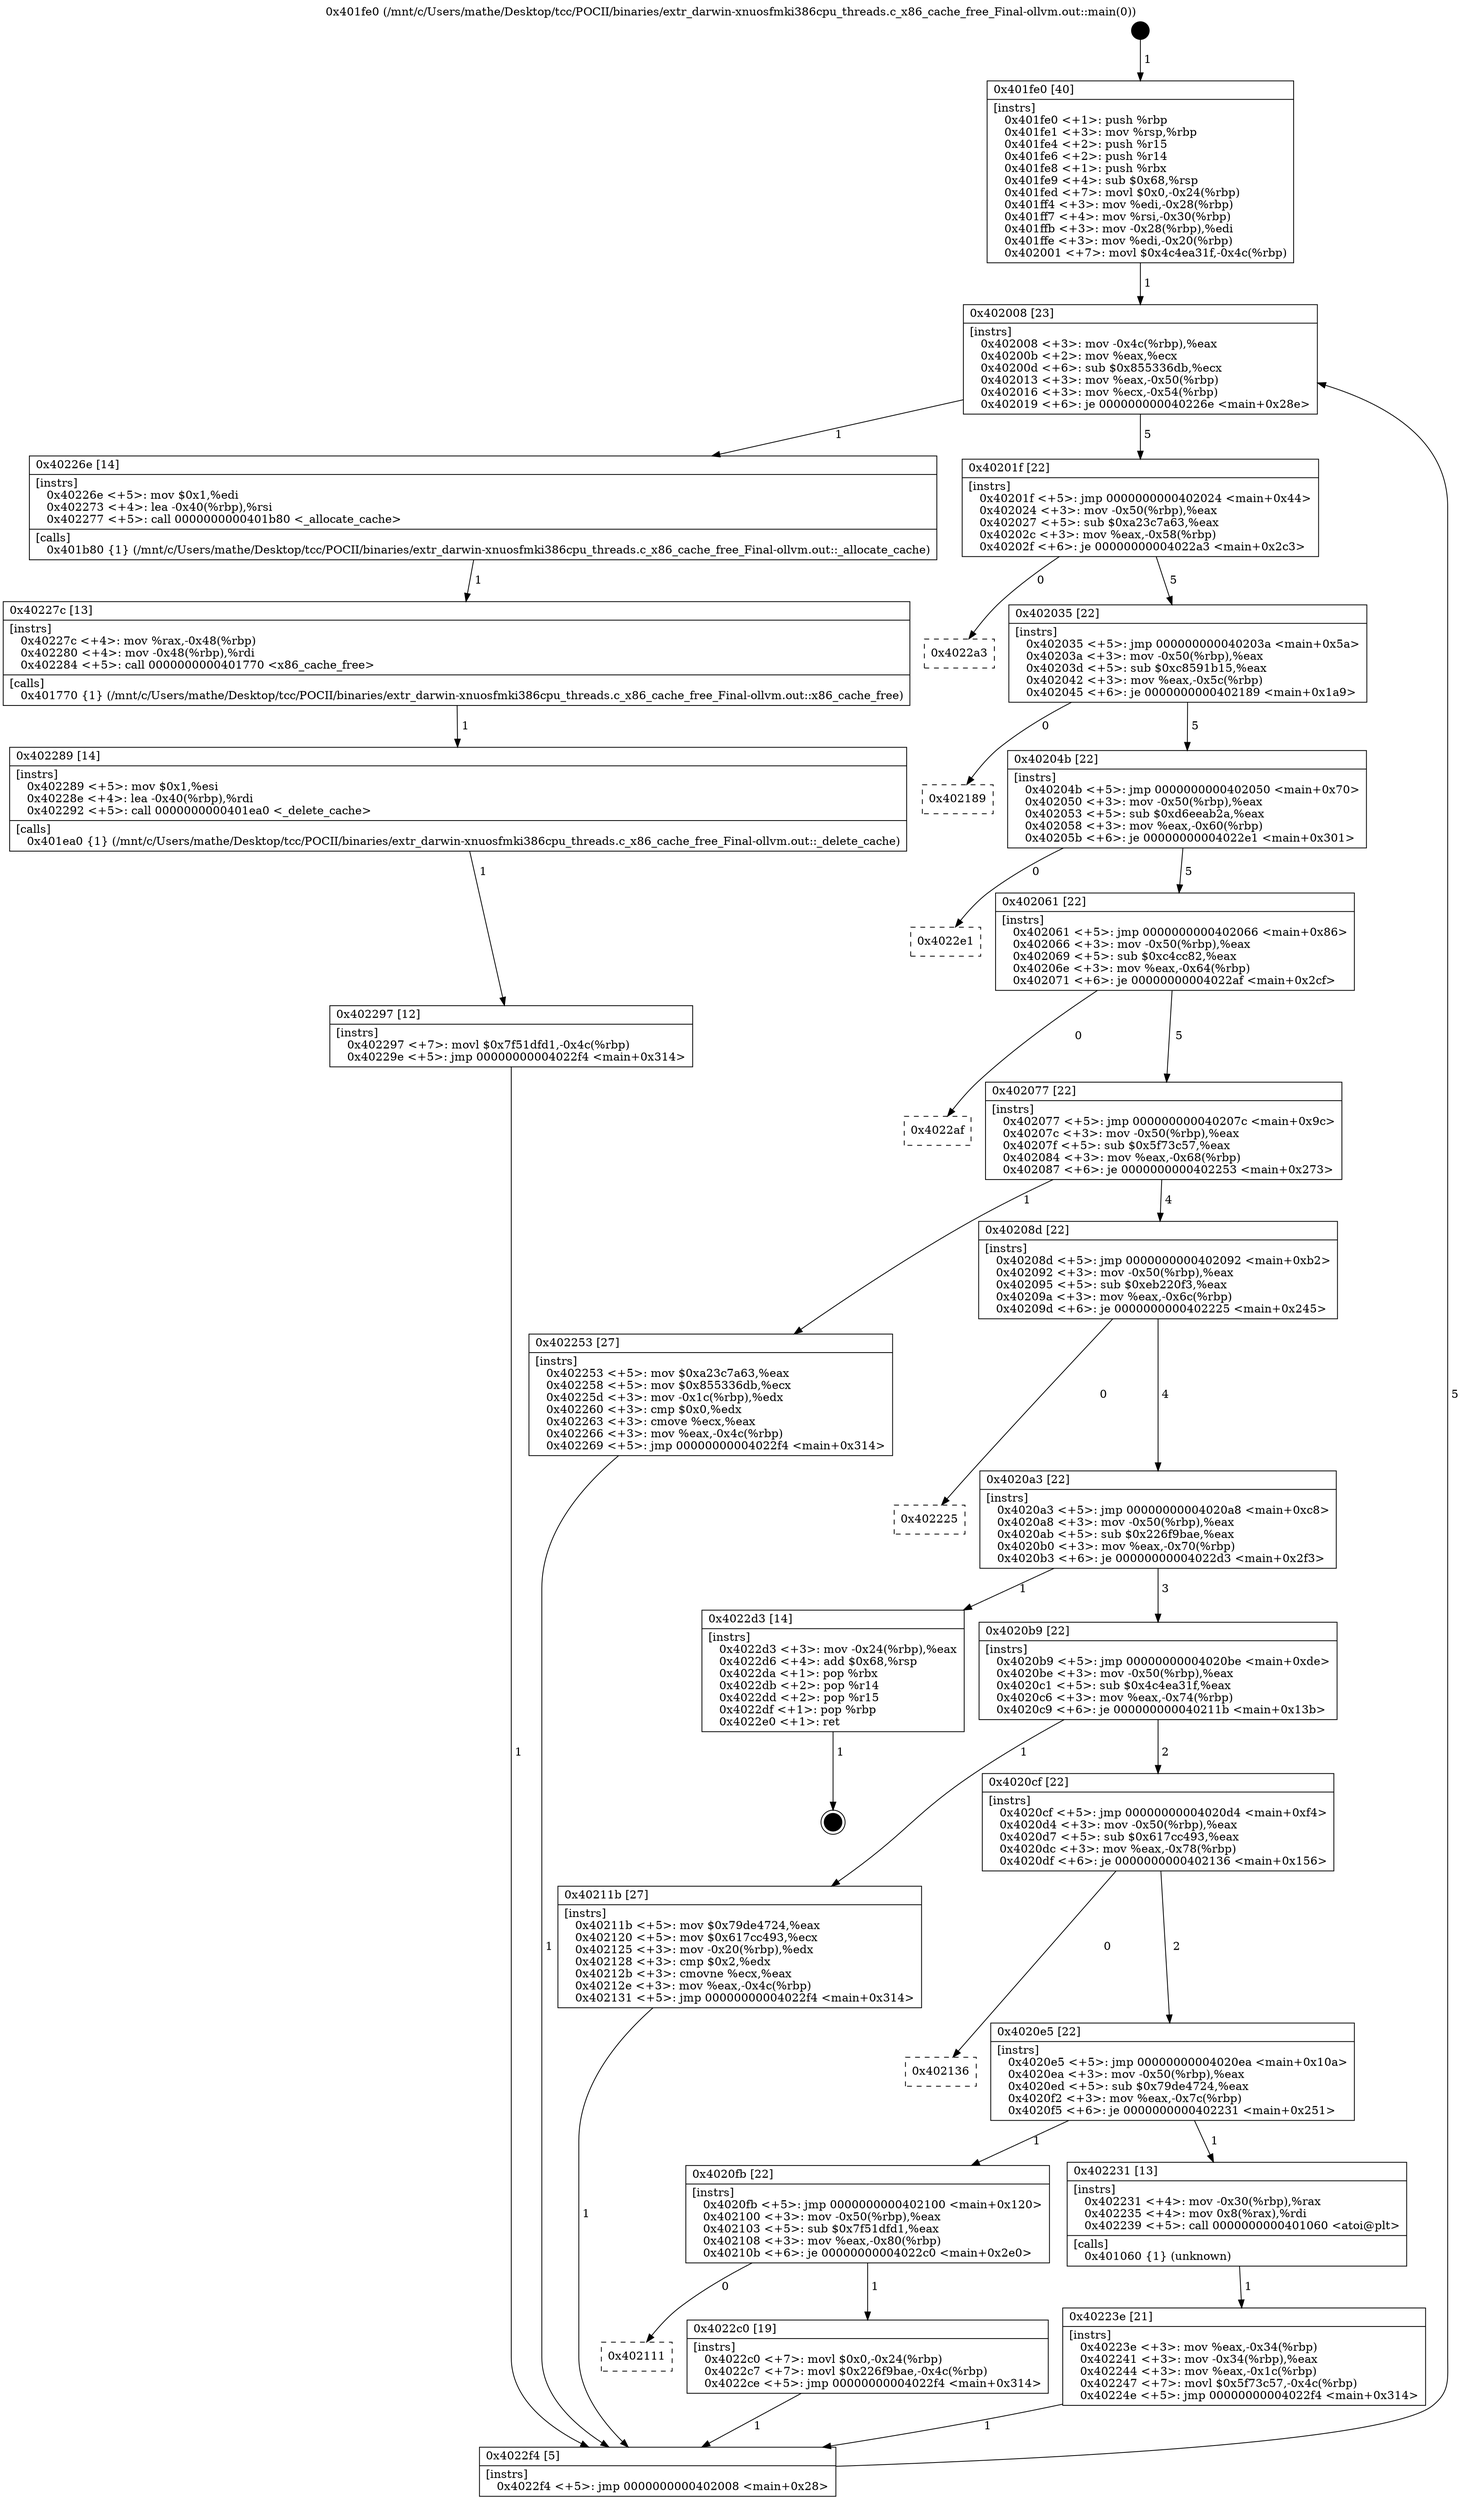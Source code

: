 digraph "0x401fe0" {
  label = "0x401fe0 (/mnt/c/Users/mathe/Desktop/tcc/POCII/binaries/extr_darwin-xnuosfmki386cpu_threads.c_x86_cache_free_Final-ollvm.out::main(0))"
  labelloc = "t"
  node[shape=record]

  Entry [label="",width=0.3,height=0.3,shape=circle,fillcolor=black,style=filled]
  "0x402008" [label="{
     0x402008 [23]\l
     | [instrs]\l
     &nbsp;&nbsp;0x402008 \<+3\>: mov -0x4c(%rbp),%eax\l
     &nbsp;&nbsp;0x40200b \<+2\>: mov %eax,%ecx\l
     &nbsp;&nbsp;0x40200d \<+6\>: sub $0x855336db,%ecx\l
     &nbsp;&nbsp;0x402013 \<+3\>: mov %eax,-0x50(%rbp)\l
     &nbsp;&nbsp;0x402016 \<+3\>: mov %ecx,-0x54(%rbp)\l
     &nbsp;&nbsp;0x402019 \<+6\>: je 000000000040226e \<main+0x28e\>\l
  }"]
  "0x40226e" [label="{
     0x40226e [14]\l
     | [instrs]\l
     &nbsp;&nbsp;0x40226e \<+5\>: mov $0x1,%edi\l
     &nbsp;&nbsp;0x402273 \<+4\>: lea -0x40(%rbp),%rsi\l
     &nbsp;&nbsp;0x402277 \<+5\>: call 0000000000401b80 \<_allocate_cache\>\l
     | [calls]\l
     &nbsp;&nbsp;0x401b80 \{1\} (/mnt/c/Users/mathe/Desktop/tcc/POCII/binaries/extr_darwin-xnuosfmki386cpu_threads.c_x86_cache_free_Final-ollvm.out::_allocate_cache)\l
  }"]
  "0x40201f" [label="{
     0x40201f [22]\l
     | [instrs]\l
     &nbsp;&nbsp;0x40201f \<+5\>: jmp 0000000000402024 \<main+0x44\>\l
     &nbsp;&nbsp;0x402024 \<+3\>: mov -0x50(%rbp),%eax\l
     &nbsp;&nbsp;0x402027 \<+5\>: sub $0xa23c7a63,%eax\l
     &nbsp;&nbsp;0x40202c \<+3\>: mov %eax,-0x58(%rbp)\l
     &nbsp;&nbsp;0x40202f \<+6\>: je 00000000004022a3 \<main+0x2c3\>\l
  }"]
  Exit [label="",width=0.3,height=0.3,shape=circle,fillcolor=black,style=filled,peripheries=2]
  "0x4022a3" [label="{
     0x4022a3\l
  }", style=dashed]
  "0x402035" [label="{
     0x402035 [22]\l
     | [instrs]\l
     &nbsp;&nbsp;0x402035 \<+5\>: jmp 000000000040203a \<main+0x5a\>\l
     &nbsp;&nbsp;0x40203a \<+3\>: mov -0x50(%rbp),%eax\l
     &nbsp;&nbsp;0x40203d \<+5\>: sub $0xc8591b15,%eax\l
     &nbsp;&nbsp;0x402042 \<+3\>: mov %eax,-0x5c(%rbp)\l
     &nbsp;&nbsp;0x402045 \<+6\>: je 0000000000402189 \<main+0x1a9\>\l
  }"]
  "0x402111" [label="{
     0x402111\l
  }", style=dashed]
  "0x402189" [label="{
     0x402189\l
  }", style=dashed]
  "0x40204b" [label="{
     0x40204b [22]\l
     | [instrs]\l
     &nbsp;&nbsp;0x40204b \<+5\>: jmp 0000000000402050 \<main+0x70\>\l
     &nbsp;&nbsp;0x402050 \<+3\>: mov -0x50(%rbp),%eax\l
     &nbsp;&nbsp;0x402053 \<+5\>: sub $0xd6eeab2a,%eax\l
     &nbsp;&nbsp;0x402058 \<+3\>: mov %eax,-0x60(%rbp)\l
     &nbsp;&nbsp;0x40205b \<+6\>: je 00000000004022e1 \<main+0x301\>\l
  }"]
  "0x4022c0" [label="{
     0x4022c0 [19]\l
     | [instrs]\l
     &nbsp;&nbsp;0x4022c0 \<+7\>: movl $0x0,-0x24(%rbp)\l
     &nbsp;&nbsp;0x4022c7 \<+7\>: movl $0x226f9bae,-0x4c(%rbp)\l
     &nbsp;&nbsp;0x4022ce \<+5\>: jmp 00000000004022f4 \<main+0x314\>\l
  }"]
  "0x4022e1" [label="{
     0x4022e1\l
  }", style=dashed]
  "0x402061" [label="{
     0x402061 [22]\l
     | [instrs]\l
     &nbsp;&nbsp;0x402061 \<+5\>: jmp 0000000000402066 \<main+0x86\>\l
     &nbsp;&nbsp;0x402066 \<+3\>: mov -0x50(%rbp),%eax\l
     &nbsp;&nbsp;0x402069 \<+5\>: sub $0xc4cc82,%eax\l
     &nbsp;&nbsp;0x40206e \<+3\>: mov %eax,-0x64(%rbp)\l
     &nbsp;&nbsp;0x402071 \<+6\>: je 00000000004022af \<main+0x2cf\>\l
  }"]
  "0x402297" [label="{
     0x402297 [12]\l
     | [instrs]\l
     &nbsp;&nbsp;0x402297 \<+7\>: movl $0x7f51dfd1,-0x4c(%rbp)\l
     &nbsp;&nbsp;0x40229e \<+5\>: jmp 00000000004022f4 \<main+0x314\>\l
  }"]
  "0x4022af" [label="{
     0x4022af\l
  }", style=dashed]
  "0x402077" [label="{
     0x402077 [22]\l
     | [instrs]\l
     &nbsp;&nbsp;0x402077 \<+5\>: jmp 000000000040207c \<main+0x9c\>\l
     &nbsp;&nbsp;0x40207c \<+3\>: mov -0x50(%rbp),%eax\l
     &nbsp;&nbsp;0x40207f \<+5\>: sub $0x5f73c57,%eax\l
     &nbsp;&nbsp;0x402084 \<+3\>: mov %eax,-0x68(%rbp)\l
     &nbsp;&nbsp;0x402087 \<+6\>: je 0000000000402253 \<main+0x273\>\l
  }"]
  "0x402289" [label="{
     0x402289 [14]\l
     | [instrs]\l
     &nbsp;&nbsp;0x402289 \<+5\>: mov $0x1,%esi\l
     &nbsp;&nbsp;0x40228e \<+4\>: lea -0x40(%rbp),%rdi\l
     &nbsp;&nbsp;0x402292 \<+5\>: call 0000000000401ea0 \<_delete_cache\>\l
     | [calls]\l
     &nbsp;&nbsp;0x401ea0 \{1\} (/mnt/c/Users/mathe/Desktop/tcc/POCII/binaries/extr_darwin-xnuosfmki386cpu_threads.c_x86_cache_free_Final-ollvm.out::_delete_cache)\l
  }"]
  "0x402253" [label="{
     0x402253 [27]\l
     | [instrs]\l
     &nbsp;&nbsp;0x402253 \<+5\>: mov $0xa23c7a63,%eax\l
     &nbsp;&nbsp;0x402258 \<+5\>: mov $0x855336db,%ecx\l
     &nbsp;&nbsp;0x40225d \<+3\>: mov -0x1c(%rbp),%edx\l
     &nbsp;&nbsp;0x402260 \<+3\>: cmp $0x0,%edx\l
     &nbsp;&nbsp;0x402263 \<+3\>: cmove %ecx,%eax\l
     &nbsp;&nbsp;0x402266 \<+3\>: mov %eax,-0x4c(%rbp)\l
     &nbsp;&nbsp;0x402269 \<+5\>: jmp 00000000004022f4 \<main+0x314\>\l
  }"]
  "0x40208d" [label="{
     0x40208d [22]\l
     | [instrs]\l
     &nbsp;&nbsp;0x40208d \<+5\>: jmp 0000000000402092 \<main+0xb2\>\l
     &nbsp;&nbsp;0x402092 \<+3\>: mov -0x50(%rbp),%eax\l
     &nbsp;&nbsp;0x402095 \<+5\>: sub $0xeb220f3,%eax\l
     &nbsp;&nbsp;0x40209a \<+3\>: mov %eax,-0x6c(%rbp)\l
     &nbsp;&nbsp;0x40209d \<+6\>: je 0000000000402225 \<main+0x245\>\l
  }"]
  "0x40227c" [label="{
     0x40227c [13]\l
     | [instrs]\l
     &nbsp;&nbsp;0x40227c \<+4\>: mov %rax,-0x48(%rbp)\l
     &nbsp;&nbsp;0x402280 \<+4\>: mov -0x48(%rbp),%rdi\l
     &nbsp;&nbsp;0x402284 \<+5\>: call 0000000000401770 \<x86_cache_free\>\l
     | [calls]\l
     &nbsp;&nbsp;0x401770 \{1\} (/mnt/c/Users/mathe/Desktop/tcc/POCII/binaries/extr_darwin-xnuosfmki386cpu_threads.c_x86_cache_free_Final-ollvm.out::x86_cache_free)\l
  }"]
  "0x402225" [label="{
     0x402225\l
  }", style=dashed]
  "0x4020a3" [label="{
     0x4020a3 [22]\l
     | [instrs]\l
     &nbsp;&nbsp;0x4020a3 \<+5\>: jmp 00000000004020a8 \<main+0xc8\>\l
     &nbsp;&nbsp;0x4020a8 \<+3\>: mov -0x50(%rbp),%eax\l
     &nbsp;&nbsp;0x4020ab \<+5\>: sub $0x226f9bae,%eax\l
     &nbsp;&nbsp;0x4020b0 \<+3\>: mov %eax,-0x70(%rbp)\l
     &nbsp;&nbsp;0x4020b3 \<+6\>: je 00000000004022d3 \<main+0x2f3\>\l
  }"]
  "0x40223e" [label="{
     0x40223e [21]\l
     | [instrs]\l
     &nbsp;&nbsp;0x40223e \<+3\>: mov %eax,-0x34(%rbp)\l
     &nbsp;&nbsp;0x402241 \<+3\>: mov -0x34(%rbp),%eax\l
     &nbsp;&nbsp;0x402244 \<+3\>: mov %eax,-0x1c(%rbp)\l
     &nbsp;&nbsp;0x402247 \<+7\>: movl $0x5f73c57,-0x4c(%rbp)\l
     &nbsp;&nbsp;0x40224e \<+5\>: jmp 00000000004022f4 \<main+0x314\>\l
  }"]
  "0x4022d3" [label="{
     0x4022d3 [14]\l
     | [instrs]\l
     &nbsp;&nbsp;0x4022d3 \<+3\>: mov -0x24(%rbp),%eax\l
     &nbsp;&nbsp;0x4022d6 \<+4\>: add $0x68,%rsp\l
     &nbsp;&nbsp;0x4022da \<+1\>: pop %rbx\l
     &nbsp;&nbsp;0x4022db \<+2\>: pop %r14\l
     &nbsp;&nbsp;0x4022dd \<+2\>: pop %r15\l
     &nbsp;&nbsp;0x4022df \<+1\>: pop %rbp\l
     &nbsp;&nbsp;0x4022e0 \<+1\>: ret\l
  }"]
  "0x4020b9" [label="{
     0x4020b9 [22]\l
     | [instrs]\l
     &nbsp;&nbsp;0x4020b9 \<+5\>: jmp 00000000004020be \<main+0xde\>\l
     &nbsp;&nbsp;0x4020be \<+3\>: mov -0x50(%rbp),%eax\l
     &nbsp;&nbsp;0x4020c1 \<+5\>: sub $0x4c4ea31f,%eax\l
     &nbsp;&nbsp;0x4020c6 \<+3\>: mov %eax,-0x74(%rbp)\l
     &nbsp;&nbsp;0x4020c9 \<+6\>: je 000000000040211b \<main+0x13b\>\l
  }"]
  "0x4020fb" [label="{
     0x4020fb [22]\l
     | [instrs]\l
     &nbsp;&nbsp;0x4020fb \<+5\>: jmp 0000000000402100 \<main+0x120\>\l
     &nbsp;&nbsp;0x402100 \<+3\>: mov -0x50(%rbp),%eax\l
     &nbsp;&nbsp;0x402103 \<+5\>: sub $0x7f51dfd1,%eax\l
     &nbsp;&nbsp;0x402108 \<+3\>: mov %eax,-0x80(%rbp)\l
     &nbsp;&nbsp;0x40210b \<+6\>: je 00000000004022c0 \<main+0x2e0\>\l
  }"]
  "0x40211b" [label="{
     0x40211b [27]\l
     | [instrs]\l
     &nbsp;&nbsp;0x40211b \<+5\>: mov $0x79de4724,%eax\l
     &nbsp;&nbsp;0x402120 \<+5\>: mov $0x617cc493,%ecx\l
     &nbsp;&nbsp;0x402125 \<+3\>: mov -0x20(%rbp),%edx\l
     &nbsp;&nbsp;0x402128 \<+3\>: cmp $0x2,%edx\l
     &nbsp;&nbsp;0x40212b \<+3\>: cmovne %ecx,%eax\l
     &nbsp;&nbsp;0x40212e \<+3\>: mov %eax,-0x4c(%rbp)\l
     &nbsp;&nbsp;0x402131 \<+5\>: jmp 00000000004022f4 \<main+0x314\>\l
  }"]
  "0x4020cf" [label="{
     0x4020cf [22]\l
     | [instrs]\l
     &nbsp;&nbsp;0x4020cf \<+5\>: jmp 00000000004020d4 \<main+0xf4\>\l
     &nbsp;&nbsp;0x4020d4 \<+3\>: mov -0x50(%rbp),%eax\l
     &nbsp;&nbsp;0x4020d7 \<+5\>: sub $0x617cc493,%eax\l
     &nbsp;&nbsp;0x4020dc \<+3\>: mov %eax,-0x78(%rbp)\l
     &nbsp;&nbsp;0x4020df \<+6\>: je 0000000000402136 \<main+0x156\>\l
  }"]
  "0x4022f4" [label="{
     0x4022f4 [5]\l
     | [instrs]\l
     &nbsp;&nbsp;0x4022f4 \<+5\>: jmp 0000000000402008 \<main+0x28\>\l
  }"]
  "0x401fe0" [label="{
     0x401fe0 [40]\l
     | [instrs]\l
     &nbsp;&nbsp;0x401fe0 \<+1\>: push %rbp\l
     &nbsp;&nbsp;0x401fe1 \<+3\>: mov %rsp,%rbp\l
     &nbsp;&nbsp;0x401fe4 \<+2\>: push %r15\l
     &nbsp;&nbsp;0x401fe6 \<+2\>: push %r14\l
     &nbsp;&nbsp;0x401fe8 \<+1\>: push %rbx\l
     &nbsp;&nbsp;0x401fe9 \<+4\>: sub $0x68,%rsp\l
     &nbsp;&nbsp;0x401fed \<+7\>: movl $0x0,-0x24(%rbp)\l
     &nbsp;&nbsp;0x401ff4 \<+3\>: mov %edi,-0x28(%rbp)\l
     &nbsp;&nbsp;0x401ff7 \<+4\>: mov %rsi,-0x30(%rbp)\l
     &nbsp;&nbsp;0x401ffb \<+3\>: mov -0x28(%rbp),%edi\l
     &nbsp;&nbsp;0x401ffe \<+3\>: mov %edi,-0x20(%rbp)\l
     &nbsp;&nbsp;0x402001 \<+7\>: movl $0x4c4ea31f,-0x4c(%rbp)\l
  }"]
  "0x402231" [label="{
     0x402231 [13]\l
     | [instrs]\l
     &nbsp;&nbsp;0x402231 \<+4\>: mov -0x30(%rbp),%rax\l
     &nbsp;&nbsp;0x402235 \<+4\>: mov 0x8(%rax),%rdi\l
     &nbsp;&nbsp;0x402239 \<+5\>: call 0000000000401060 \<atoi@plt\>\l
     | [calls]\l
     &nbsp;&nbsp;0x401060 \{1\} (unknown)\l
  }"]
  "0x402136" [label="{
     0x402136\l
  }", style=dashed]
  "0x4020e5" [label="{
     0x4020e5 [22]\l
     | [instrs]\l
     &nbsp;&nbsp;0x4020e5 \<+5\>: jmp 00000000004020ea \<main+0x10a\>\l
     &nbsp;&nbsp;0x4020ea \<+3\>: mov -0x50(%rbp),%eax\l
     &nbsp;&nbsp;0x4020ed \<+5\>: sub $0x79de4724,%eax\l
     &nbsp;&nbsp;0x4020f2 \<+3\>: mov %eax,-0x7c(%rbp)\l
     &nbsp;&nbsp;0x4020f5 \<+6\>: je 0000000000402231 \<main+0x251\>\l
  }"]
  Entry -> "0x401fe0" [label=" 1"]
  "0x402008" -> "0x40226e" [label=" 1"]
  "0x402008" -> "0x40201f" [label=" 5"]
  "0x4022d3" -> Exit [label=" 1"]
  "0x40201f" -> "0x4022a3" [label=" 0"]
  "0x40201f" -> "0x402035" [label=" 5"]
  "0x4022c0" -> "0x4022f4" [label=" 1"]
  "0x402035" -> "0x402189" [label=" 0"]
  "0x402035" -> "0x40204b" [label=" 5"]
  "0x4020fb" -> "0x402111" [label=" 0"]
  "0x40204b" -> "0x4022e1" [label=" 0"]
  "0x40204b" -> "0x402061" [label=" 5"]
  "0x4020fb" -> "0x4022c0" [label=" 1"]
  "0x402061" -> "0x4022af" [label=" 0"]
  "0x402061" -> "0x402077" [label=" 5"]
  "0x402297" -> "0x4022f4" [label=" 1"]
  "0x402077" -> "0x402253" [label=" 1"]
  "0x402077" -> "0x40208d" [label=" 4"]
  "0x402289" -> "0x402297" [label=" 1"]
  "0x40208d" -> "0x402225" [label=" 0"]
  "0x40208d" -> "0x4020a3" [label=" 4"]
  "0x40227c" -> "0x402289" [label=" 1"]
  "0x4020a3" -> "0x4022d3" [label=" 1"]
  "0x4020a3" -> "0x4020b9" [label=" 3"]
  "0x40226e" -> "0x40227c" [label=" 1"]
  "0x4020b9" -> "0x40211b" [label=" 1"]
  "0x4020b9" -> "0x4020cf" [label=" 2"]
  "0x40211b" -> "0x4022f4" [label=" 1"]
  "0x401fe0" -> "0x402008" [label=" 1"]
  "0x4022f4" -> "0x402008" [label=" 5"]
  "0x402253" -> "0x4022f4" [label=" 1"]
  "0x4020cf" -> "0x402136" [label=" 0"]
  "0x4020cf" -> "0x4020e5" [label=" 2"]
  "0x40223e" -> "0x4022f4" [label=" 1"]
  "0x4020e5" -> "0x402231" [label=" 1"]
  "0x4020e5" -> "0x4020fb" [label=" 1"]
  "0x402231" -> "0x40223e" [label=" 1"]
}
